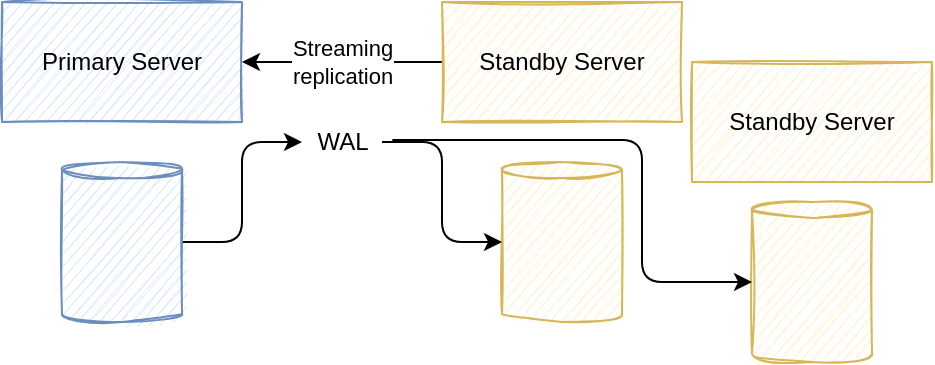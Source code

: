 <mxfile>
    <diagram id="fsKdlP4JS8SkHsXpoyG3" name="Page-1">
        <mxGraphModel dx="442" dy="293" grid="1" gridSize="10" guides="1" tooltips="1" connect="1" arrows="1" fold="1" page="1" pageScale="1" pageWidth="850" pageHeight="1100" math="0" shadow="0">
            <root>
                <mxCell id="0"/>
                <mxCell id="1" parent="0"/>
                <mxCell id="2" value="Primary Server" style="rounded=0;whiteSpace=wrap;html=1;sketch=1;fillColor=#dae8fc;strokeColor=#6c8ebf;" vertex="1" parent="1">
                    <mxGeometry x="20" y="40" width="120" height="60" as="geometry"/>
                </mxCell>
                <mxCell id="5" value="Streaming &lt;br&gt;replication" style="edgeStyle=none;html=1;entryX=1;entryY=0.5;entryDx=0;entryDy=0;" edge="1" parent="1" source="3" target="2">
                    <mxGeometry relative="1" as="geometry"/>
                </mxCell>
                <mxCell id="3" value="Standby Server" style="whiteSpace=wrap;html=1;sketch=1;fillColor=#fff2cc;strokeColor=#d6b656;" vertex="1" parent="1">
                    <mxGeometry x="240" y="40" width="120" height="60" as="geometry"/>
                </mxCell>
                <mxCell id="4" value="Standby Server" style="whiteSpace=wrap;html=1;sketch=1;fillColor=#fff2cc;strokeColor=#d6b656;" vertex="1" parent="1">
                    <mxGeometry x="365" y="70" width="120" height="60" as="geometry"/>
                </mxCell>
                <mxCell id="10" style="edgeStyle=orthogonalEdgeStyle;html=1;" edge="1" parent="1" source="6" target="9">
                    <mxGeometry relative="1" as="geometry"/>
                </mxCell>
                <mxCell id="6" value="" style="shape=cylinder3;whiteSpace=wrap;html=1;boundedLbl=1;backgroundOutline=1;size=4.003;sketch=1;fillColor=#dae8fc;strokeColor=#6c8ebf;" vertex="1" parent="1">
                    <mxGeometry x="50" y="120" width="60" height="80" as="geometry"/>
                </mxCell>
                <mxCell id="7" value="" style="shape=cylinder3;whiteSpace=wrap;html=1;boundedLbl=1;backgroundOutline=1;size=4.003;sketch=1;fillColor=#fff2cc;strokeColor=#d6b656;" vertex="1" parent="1">
                    <mxGeometry x="270" y="120" width="60" height="80" as="geometry"/>
                </mxCell>
                <mxCell id="8" value="" style="shape=cylinder3;whiteSpace=wrap;html=1;boundedLbl=1;backgroundOutline=1;size=4.003;sketch=1;fillColor=#fff2cc;strokeColor=#d6b656;" vertex="1" parent="1">
                    <mxGeometry x="395" y="140" width="60" height="80" as="geometry"/>
                </mxCell>
                <mxCell id="11" style="edgeStyle=orthogonalEdgeStyle;html=1;entryX=0;entryY=0.5;entryDx=0;entryDy=0;entryPerimeter=0;" edge="1" parent="1" source="9" target="7">
                    <mxGeometry relative="1" as="geometry"/>
                </mxCell>
                <mxCell id="9" value="WAL" style="text;html=1;align=center;verticalAlign=middle;resizable=0;points=[];autosize=1;strokeColor=none;fillColor=none;" vertex="1" parent="1">
                    <mxGeometry x="170" y="100" width="40" height="20" as="geometry"/>
                </mxCell>
                <mxCell id="12" style="edgeStyle=orthogonalEdgeStyle;html=1;entryX=0;entryY=0.5;entryDx=0;entryDy=0;entryPerimeter=0;exitX=1.129;exitY=0.45;exitDx=0;exitDy=0;exitPerimeter=0;" edge="1" parent="1" source="9" target="8">
                    <mxGeometry relative="1" as="geometry">
                        <mxPoint x="220" y="120" as="sourcePoint"/>
                        <mxPoint x="280" y="170" as="targetPoint"/>
                        <Array as="points">
                            <mxPoint x="340" y="109"/>
                            <mxPoint x="340" y="180"/>
                        </Array>
                    </mxGeometry>
                </mxCell>
            </root>
        </mxGraphModel>
    </diagram>
</mxfile>